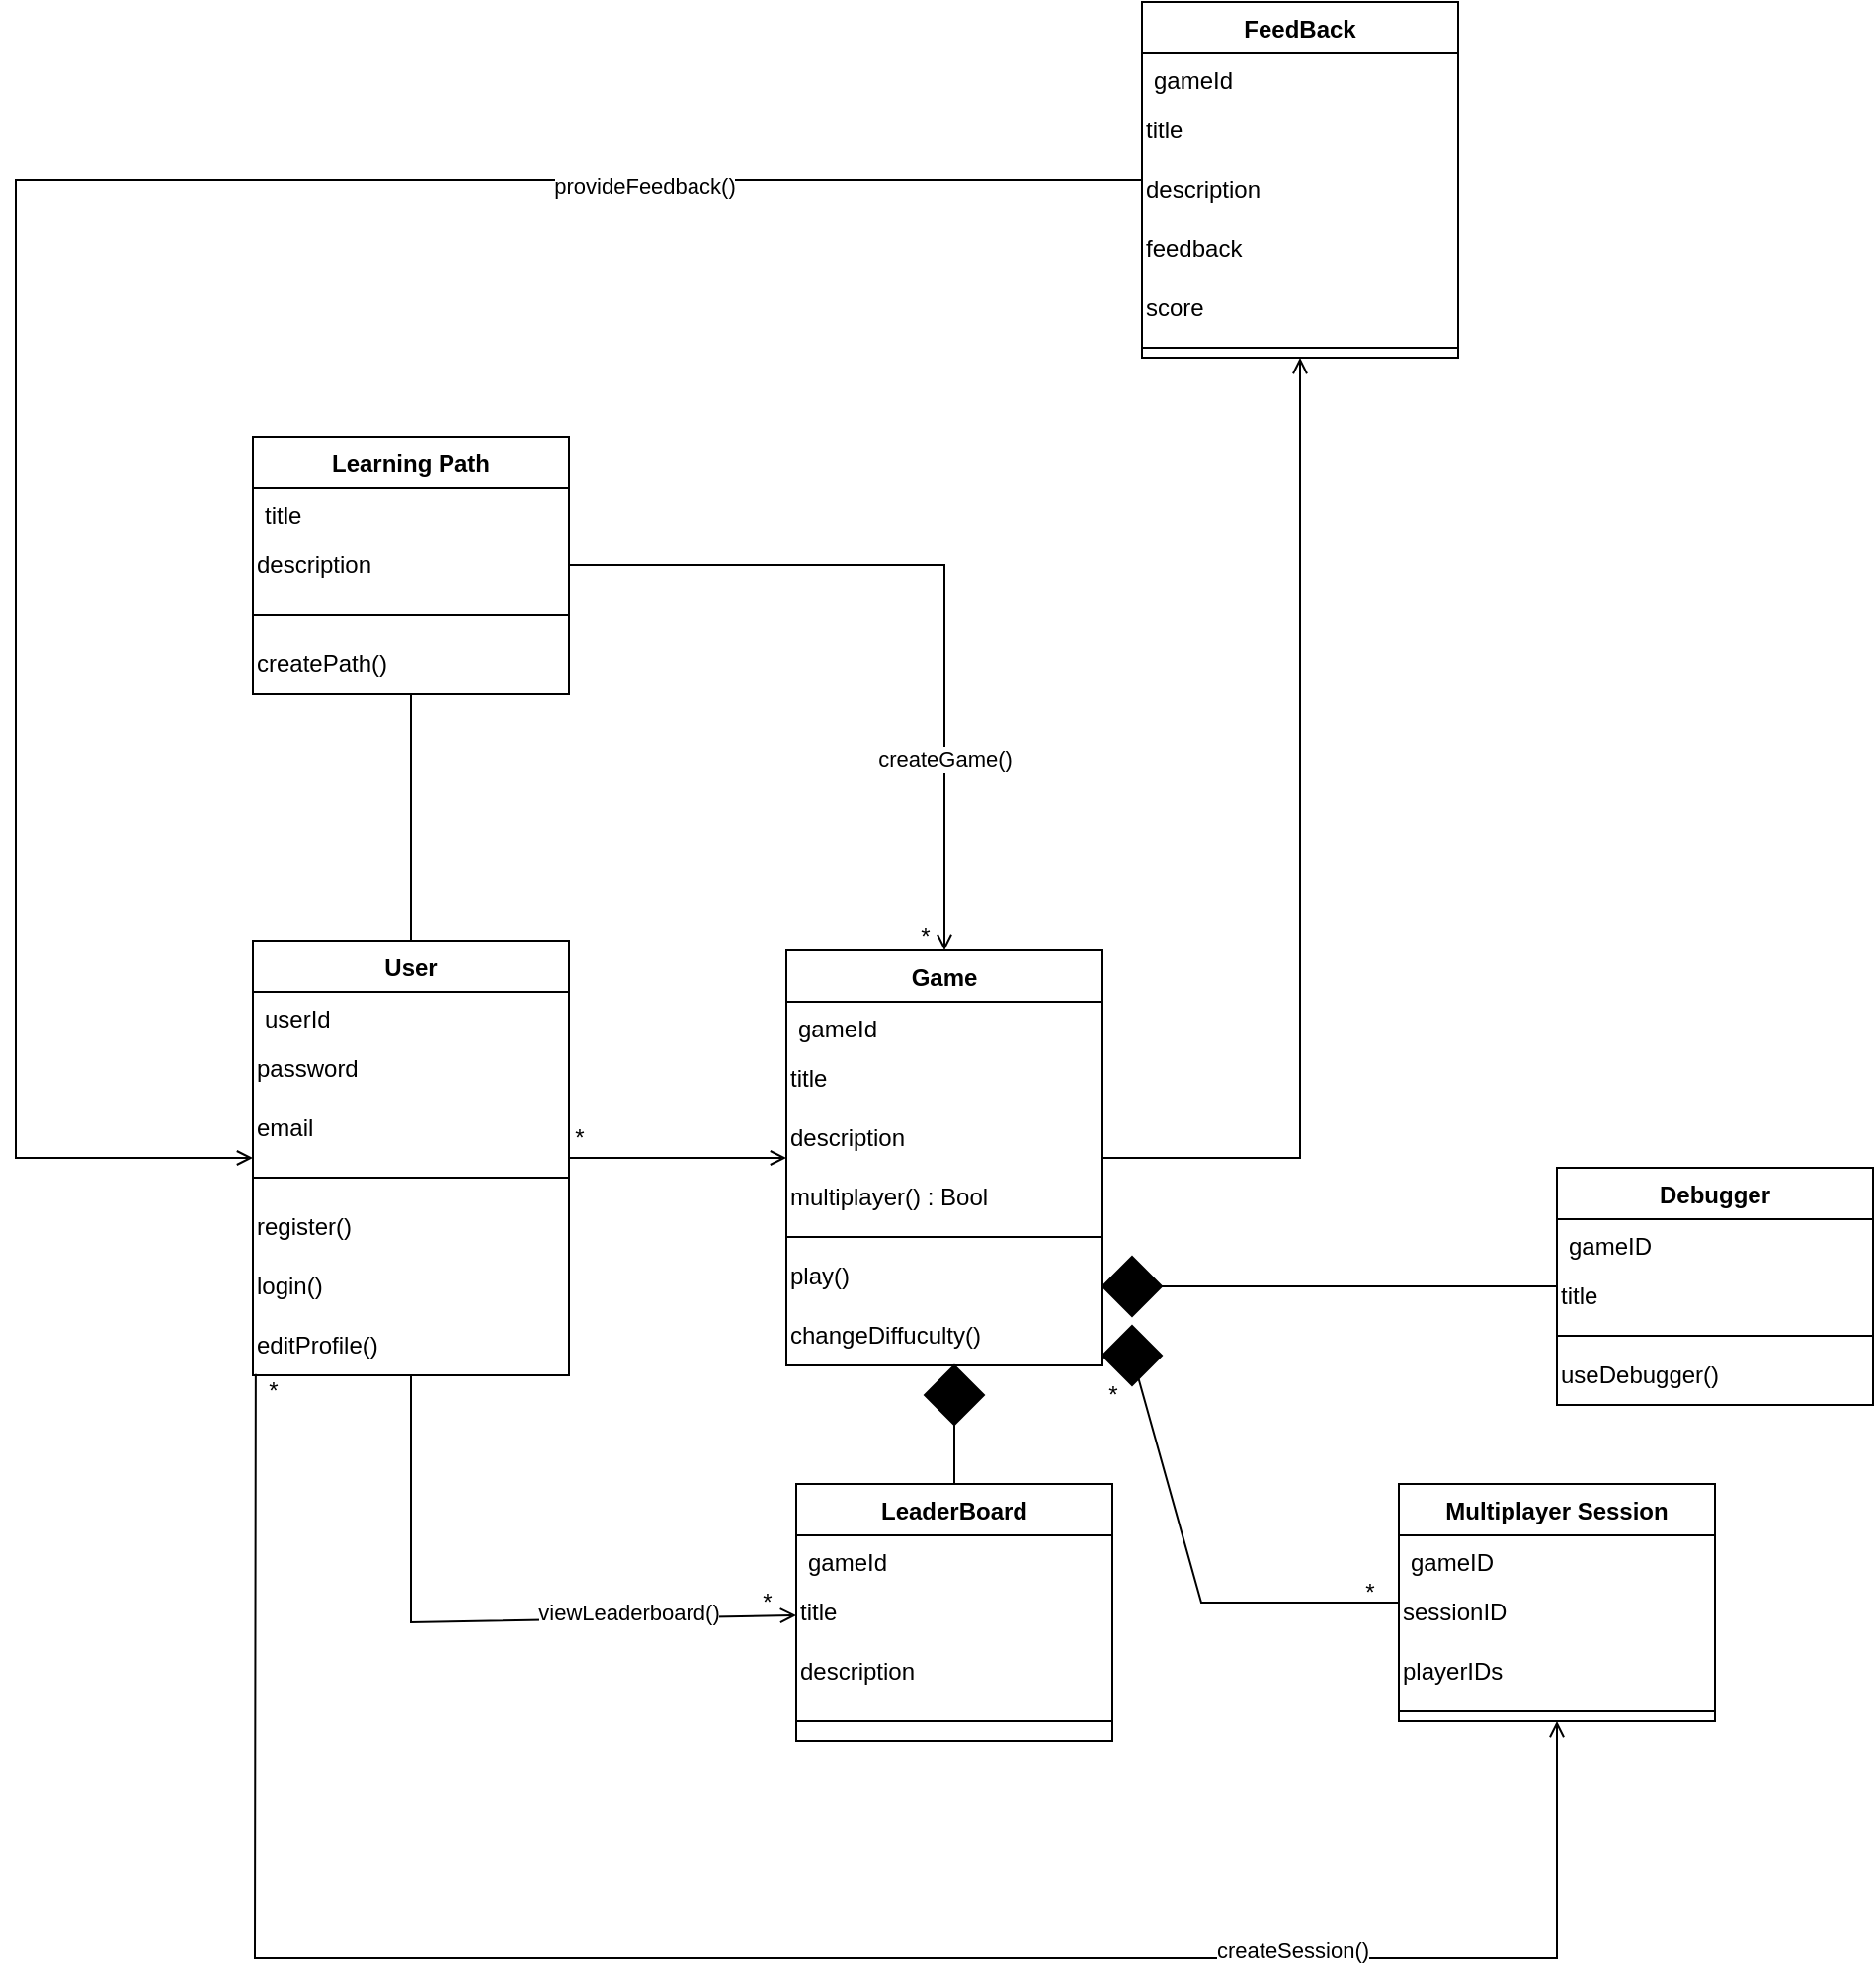 <mxfile version="22.0.8" type="github">
  <diagram name="Page-1" id="pY-ZFwiOUdIzHV5ewGn6">
    <mxGraphModel dx="1435" dy="2180" grid="1" gridSize="10" guides="1" tooltips="1" connect="1" arrows="1" fold="1" page="1" pageScale="1" pageWidth="850" pageHeight="1100" math="0" shadow="0">
      <root>
        <mxCell id="0" />
        <mxCell id="1" parent="0" />
        <mxCell id="7C8xcJrHrY4QOSxnhiZb-1" value="User" style="swimlane;fontStyle=1;align=center;verticalAlign=top;childLayout=stackLayout;horizontal=1;startSize=26;horizontalStack=0;resizeParent=1;resizeParentMax=0;resizeLast=0;collapsible=1;marginBottom=0;whiteSpace=wrap;html=1;" parent="1" vertex="1">
          <mxGeometry x="180" y="175" width="160" height="220" as="geometry" />
        </mxCell>
        <mxCell id="7C8xcJrHrY4QOSxnhiZb-2" value="userId" style="text;strokeColor=none;fillColor=none;align=left;verticalAlign=top;spacingLeft=4;spacingRight=4;overflow=hidden;rotatable=0;points=[[0,0.5],[1,0.5]];portConstraint=eastwest;whiteSpace=wrap;html=1;" parent="7C8xcJrHrY4QOSxnhiZb-1" vertex="1">
          <mxGeometry y="26" width="160" height="24" as="geometry" />
        </mxCell>
        <mxCell id="7C8xcJrHrY4QOSxnhiZb-5" value="password" style="text;html=1;align=left;verticalAlign=middle;resizable=0;points=[];autosize=1;strokeColor=none;fillColor=none;" parent="7C8xcJrHrY4QOSxnhiZb-1" vertex="1">
          <mxGeometry y="50" width="160" height="30" as="geometry" />
        </mxCell>
        <mxCell id="7C8xcJrHrY4QOSxnhiZb-6" value="email" style="text;html=1;align=left;verticalAlign=middle;resizable=0;points=[];autosize=1;strokeColor=none;fillColor=none;" parent="7C8xcJrHrY4QOSxnhiZb-1" vertex="1">
          <mxGeometry y="80" width="160" height="30" as="geometry" />
        </mxCell>
        <mxCell id="7C8xcJrHrY4QOSxnhiZb-3" value="" style="line;strokeWidth=1;fillColor=none;align=left;verticalAlign=middle;spacingTop=-1;spacingLeft=3;spacingRight=3;rotatable=0;labelPosition=right;points=[];portConstraint=eastwest;strokeColor=inherit;" parent="7C8xcJrHrY4QOSxnhiZb-1" vertex="1">
          <mxGeometry y="110" width="160" height="20" as="geometry" />
        </mxCell>
        <mxCell id="7C8xcJrHrY4QOSxnhiZb-8" value="register()" style="text;html=1;align=left;verticalAlign=middle;resizable=0;points=[];autosize=1;strokeColor=none;fillColor=none;" parent="7C8xcJrHrY4QOSxnhiZb-1" vertex="1">
          <mxGeometry y="130" width="160" height="30" as="geometry" />
        </mxCell>
        <mxCell id="7C8xcJrHrY4QOSxnhiZb-10" value="login()" style="text;html=1;align=left;verticalAlign=middle;resizable=0;points=[];autosize=1;strokeColor=none;fillColor=none;" parent="7C8xcJrHrY4QOSxnhiZb-1" vertex="1">
          <mxGeometry y="160" width="160" height="30" as="geometry" />
        </mxCell>
        <mxCell id="7C8xcJrHrY4QOSxnhiZb-11" value="editProfile()" style="text;html=1;align=left;verticalAlign=middle;resizable=0;points=[];autosize=1;strokeColor=none;fillColor=none;" parent="7C8xcJrHrY4QOSxnhiZb-1" vertex="1">
          <mxGeometry y="190" width="160" height="30" as="geometry" />
        </mxCell>
        <mxCell id="7C8xcJrHrY4QOSxnhiZb-12" value="Game" style="swimlane;fontStyle=1;align=center;verticalAlign=top;childLayout=stackLayout;horizontal=1;startSize=26;horizontalStack=0;resizeParent=1;resizeParentMax=0;resizeLast=0;collapsible=1;marginBottom=0;whiteSpace=wrap;html=1;" parent="1" vertex="1">
          <mxGeometry x="450" y="180" width="160" height="210" as="geometry" />
        </mxCell>
        <mxCell id="7C8xcJrHrY4QOSxnhiZb-13" value="gameId" style="text;strokeColor=none;fillColor=none;align=left;verticalAlign=top;spacingLeft=4;spacingRight=4;overflow=hidden;rotatable=0;points=[[0,0.5],[1,0.5]];portConstraint=eastwest;whiteSpace=wrap;html=1;" parent="7C8xcJrHrY4QOSxnhiZb-12" vertex="1">
          <mxGeometry y="26" width="160" height="24" as="geometry" />
        </mxCell>
        <mxCell id="7C8xcJrHrY4QOSxnhiZb-14" value="title" style="text;html=1;align=left;verticalAlign=middle;resizable=0;points=[];autosize=1;strokeColor=none;fillColor=none;" parent="7C8xcJrHrY4QOSxnhiZb-12" vertex="1">
          <mxGeometry y="50" width="160" height="30" as="geometry" />
        </mxCell>
        <mxCell id="7C8xcJrHrY4QOSxnhiZb-15" value="description" style="text;html=1;align=left;verticalAlign=middle;resizable=0;points=[];autosize=1;strokeColor=none;fillColor=none;" parent="7C8xcJrHrY4QOSxnhiZb-12" vertex="1">
          <mxGeometry y="80" width="160" height="30" as="geometry" />
        </mxCell>
        <mxCell id="7C8xcJrHrY4QOSxnhiZb-63" value="multiplayer() : Bool" style="text;html=1;align=left;verticalAlign=middle;resizable=0;points=[];autosize=1;strokeColor=none;fillColor=none;" parent="7C8xcJrHrY4QOSxnhiZb-12" vertex="1">
          <mxGeometry y="110" width="160" height="30" as="geometry" />
        </mxCell>
        <mxCell id="7C8xcJrHrY4QOSxnhiZb-16" value="" style="line;strokeWidth=1;fillColor=none;align=left;verticalAlign=middle;spacingTop=-1;spacingLeft=3;spacingRight=3;rotatable=0;labelPosition=right;points=[];portConstraint=eastwest;strokeColor=inherit;" parent="7C8xcJrHrY4QOSxnhiZb-12" vertex="1">
          <mxGeometry y="140" width="160" height="10" as="geometry" />
        </mxCell>
        <mxCell id="7C8xcJrHrY4QOSxnhiZb-18" value="play()" style="text;html=1;align=left;verticalAlign=middle;resizable=0;points=[];autosize=1;strokeColor=none;fillColor=none;" parent="7C8xcJrHrY4QOSxnhiZb-12" vertex="1">
          <mxGeometry y="150" width="160" height="30" as="geometry" />
        </mxCell>
        <mxCell id="7C8xcJrHrY4QOSxnhiZb-21" value="changeDiffuculty()" style="text;html=1;align=left;verticalAlign=middle;resizable=0;points=[];autosize=1;strokeColor=none;fillColor=none;" parent="7C8xcJrHrY4QOSxnhiZb-12" vertex="1">
          <mxGeometry y="180" width="160" height="30" as="geometry" />
        </mxCell>
        <mxCell id="7C8xcJrHrY4QOSxnhiZb-22" value="" style="endArrow=open;html=1;rounded=0;endFill=0;" parent="1" source="7C8xcJrHrY4QOSxnhiZb-1" target="7C8xcJrHrY4QOSxnhiZb-12" edge="1">
          <mxGeometry width="50" height="50" relative="1" as="geometry">
            <mxPoint x="420" y="380" as="sourcePoint" />
            <mxPoint x="470" y="330" as="targetPoint" />
          </mxGeometry>
        </mxCell>
        <mxCell id="7C8xcJrHrY4QOSxnhiZb-23" value="*" style="text;html=1;align=center;verticalAlign=middle;resizable=0;points=[];autosize=1;strokeColor=none;fillColor=none;" parent="1" vertex="1">
          <mxGeometry x="330" y="260" width="30" height="30" as="geometry" />
        </mxCell>
        <mxCell id="7C8xcJrHrY4QOSxnhiZb-24" value="LeaderBoard" style="swimlane;fontStyle=1;align=center;verticalAlign=top;childLayout=stackLayout;horizontal=1;startSize=26;horizontalStack=0;resizeParent=1;resizeParentMax=0;resizeLast=0;collapsible=1;marginBottom=0;whiteSpace=wrap;html=1;" parent="1" vertex="1">
          <mxGeometry x="455" y="450" width="160" height="130" as="geometry" />
        </mxCell>
        <mxCell id="7C8xcJrHrY4QOSxnhiZb-25" value="gameId" style="text;strokeColor=none;fillColor=none;align=left;verticalAlign=top;spacingLeft=4;spacingRight=4;overflow=hidden;rotatable=0;points=[[0,0.5],[1,0.5]];portConstraint=eastwest;whiteSpace=wrap;html=1;" parent="7C8xcJrHrY4QOSxnhiZb-24" vertex="1">
          <mxGeometry y="26" width="160" height="24" as="geometry" />
        </mxCell>
        <mxCell id="7C8xcJrHrY4QOSxnhiZb-26" value="title" style="text;html=1;align=left;verticalAlign=middle;resizable=0;points=[];autosize=1;strokeColor=none;fillColor=none;" parent="7C8xcJrHrY4QOSxnhiZb-24" vertex="1">
          <mxGeometry y="50" width="160" height="30" as="geometry" />
        </mxCell>
        <mxCell id="7C8xcJrHrY4QOSxnhiZb-27" value="description" style="text;html=1;align=left;verticalAlign=middle;resizable=0;points=[];autosize=1;strokeColor=none;fillColor=none;" parent="7C8xcJrHrY4QOSxnhiZb-24" vertex="1">
          <mxGeometry y="80" width="160" height="30" as="geometry" />
        </mxCell>
        <mxCell id="7C8xcJrHrY4QOSxnhiZb-28" value="" style="line;strokeWidth=1;fillColor=none;align=left;verticalAlign=middle;spacingTop=-1;spacingLeft=3;spacingRight=3;rotatable=0;labelPosition=right;points=[];portConstraint=eastwest;strokeColor=inherit;" parent="7C8xcJrHrY4QOSxnhiZb-24" vertex="1">
          <mxGeometry y="110" width="160" height="20" as="geometry" />
        </mxCell>
        <mxCell id="7C8xcJrHrY4QOSxnhiZb-33" value="" style="endArrow=none;html=1;rounded=0;endFill=0;" parent="1" source="7C8xcJrHrY4QOSxnhiZb-34" target="7C8xcJrHrY4QOSxnhiZb-24" edge="1">
          <mxGeometry width="50" height="50" relative="1" as="geometry">
            <mxPoint x="380" y="510" as="sourcePoint" />
            <mxPoint x="430" y="460" as="targetPoint" />
          </mxGeometry>
        </mxCell>
        <mxCell id="7C8xcJrHrY4QOSxnhiZb-34" value="" style="rhombus;whiteSpace=wrap;html=1;fillColor=#000000;" parent="1" vertex="1">
          <mxGeometry x="520" y="390" width="30" height="30" as="geometry" />
        </mxCell>
        <mxCell id="7C8xcJrHrY4QOSxnhiZb-37" value="" style="endArrow=open;html=1;rounded=0;endFill=0;" parent="1" source="7C8xcJrHrY4QOSxnhiZb-1" target="7C8xcJrHrY4QOSxnhiZb-24" edge="1">
          <mxGeometry width="50" height="50" relative="1" as="geometry">
            <mxPoint x="380" y="510" as="sourcePoint" />
            <mxPoint x="430" y="460" as="targetPoint" />
            <Array as="points">
              <mxPoint x="260" y="520" />
            </Array>
          </mxGeometry>
        </mxCell>
        <mxCell id="7C8xcJrHrY4QOSxnhiZb-38" value="viewLeaderboard()" style="edgeLabel;html=1;align=center;verticalAlign=middle;resizable=0;points=[];" parent="7C8xcJrHrY4QOSxnhiZb-37" vertex="1" connectable="0">
          <mxGeometry x="0.467" y="3" relative="1" as="geometry">
            <mxPoint as="offset" />
          </mxGeometry>
        </mxCell>
        <mxCell id="7C8xcJrHrY4QOSxnhiZb-39" value="Learning Path" style="swimlane;fontStyle=1;align=center;verticalAlign=top;childLayout=stackLayout;horizontal=1;startSize=26;horizontalStack=0;resizeParent=1;resizeParentMax=0;resizeLast=0;collapsible=1;marginBottom=0;whiteSpace=wrap;html=1;" parent="1" vertex="1">
          <mxGeometry x="180" y="-80" width="160" height="130" as="geometry" />
        </mxCell>
        <mxCell id="7C8xcJrHrY4QOSxnhiZb-40" value="title" style="text;strokeColor=none;fillColor=none;align=left;verticalAlign=top;spacingLeft=4;spacingRight=4;overflow=hidden;rotatable=0;points=[[0,0.5],[1,0.5]];portConstraint=eastwest;whiteSpace=wrap;html=1;" parent="7C8xcJrHrY4QOSxnhiZb-39" vertex="1">
          <mxGeometry y="26" width="160" height="24" as="geometry" />
        </mxCell>
        <mxCell id="7C8xcJrHrY4QOSxnhiZb-41" value="description" style="text;html=1;align=left;verticalAlign=middle;resizable=0;points=[];autosize=1;strokeColor=none;fillColor=none;" parent="7C8xcJrHrY4QOSxnhiZb-39" vertex="1">
          <mxGeometry y="50" width="160" height="30" as="geometry" />
        </mxCell>
        <mxCell id="7C8xcJrHrY4QOSxnhiZb-43" value="" style="line;strokeWidth=1;fillColor=none;align=left;verticalAlign=middle;spacingTop=-1;spacingLeft=3;spacingRight=3;rotatable=0;labelPosition=right;points=[];portConstraint=eastwest;strokeColor=inherit;" parent="7C8xcJrHrY4QOSxnhiZb-39" vertex="1">
          <mxGeometry y="80" width="160" height="20" as="geometry" />
        </mxCell>
        <mxCell id="7C8xcJrHrY4QOSxnhiZb-44" value="createPath()" style="text;html=1;align=left;verticalAlign=middle;resizable=0;points=[];autosize=1;strokeColor=none;fillColor=none;" parent="7C8xcJrHrY4QOSxnhiZb-39" vertex="1">
          <mxGeometry y="100" width="160" height="30" as="geometry" />
        </mxCell>
        <mxCell id="7C8xcJrHrY4QOSxnhiZb-48" value="" style="endArrow=none;html=1;rounded=0;endFill=0;" parent="1" source="7C8xcJrHrY4QOSxnhiZb-1" target="7C8xcJrHrY4QOSxnhiZb-39" edge="1">
          <mxGeometry width="50" height="50" relative="1" as="geometry">
            <mxPoint x="420" y="180" as="sourcePoint" />
            <mxPoint x="210" y="-40" as="targetPoint" />
          </mxGeometry>
        </mxCell>
        <mxCell id="7C8xcJrHrY4QOSxnhiZb-51" value="" style="endArrow=open;html=1;rounded=0;endFill=0;" parent="1" source="7C8xcJrHrY4QOSxnhiZb-39" target="7C8xcJrHrY4QOSxnhiZb-12" edge="1">
          <mxGeometry width="50" height="50" relative="1" as="geometry">
            <mxPoint x="420" y="280" as="sourcePoint" />
            <mxPoint x="470" y="230" as="targetPoint" />
            <Array as="points">
              <mxPoint x="530" y="-15" />
            </Array>
          </mxGeometry>
        </mxCell>
        <mxCell id="7C8xcJrHrY4QOSxnhiZb-52" value="createGame()" style="edgeLabel;html=1;align=center;verticalAlign=middle;resizable=0;points=[];" parent="7C8xcJrHrY4QOSxnhiZb-51" vertex="1" connectable="0">
          <mxGeometry x="0.492" relative="1" as="geometry">
            <mxPoint y="1" as="offset" />
          </mxGeometry>
        </mxCell>
        <mxCell id="7C8xcJrHrY4QOSxnhiZb-53" value="FeedBack" style="swimlane;fontStyle=1;align=center;verticalAlign=top;childLayout=stackLayout;horizontal=1;startSize=26;horizontalStack=0;resizeParent=1;resizeParentMax=0;resizeLast=0;collapsible=1;marginBottom=0;whiteSpace=wrap;html=1;" parent="1" vertex="1">
          <mxGeometry x="630" y="-300" width="160" height="180" as="geometry" />
        </mxCell>
        <mxCell id="7C8xcJrHrY4QOSxnhiZb-54" value="gameId" style="text;strokeColor=none;fillColor=none;align=left;verticalAlign=top;spacingLeft=4;spacingRight=4;overflow=hidden;rotatable=0;points=[[0,0.5],[1,0.5]];portConstraint=eastwest;whiteSpace=wrap;html=1;" parent="7C8xcJrHrY4QOSxnhiZb-53" vertex="1">
          <mxGeometry y="26" width="160" height="24" as="geometry" />
        </mxCell>
        <mxCell id="7C8xcJrHrY4QOSxnhiZb-55" value="title" style="text;html=1;align=left;verticalAlign=middle;resizable=0;points=[];autosize=1;strokeColor=none;fillColor=none;" parent="7C8xcJrHrY4QOSxnhiZb-53" vertex="1">
          <mxGeometry y="50" width="160" height="30" as="geometry" />
        </mxCell>
        <mxCell id="7C8xcJrHrY4QOSxnhiZb-56" value="description" style="text;html=1;align=left;verticalAlign=middle;resizable=0;points=[];autosize=1;strokeColor=none;fillColor=none;" parent="7C8xcJrHrY4QOSxnhiZb-53" vertex="1">
          <mxGeometry y="80" width="160" height="30" as="geometry" />
        </mxCell>
        <mxCell id="7C8xcJrHrY4QOSxnhiZb-61" value="feedback" style="text;html=1;align=left;verticalAlign=middle;resizable=0;points=[];autosize=1;strokeColor=none;fillColor=none;" parent="7C8xcJrHrY4QOSxnhiZb-53" vertex="1">
          <mxGeometry y="110" width="160" height="30" as="geometry" />
        </mxCell>
        <mxCell id="7C8xcJrHrY4QOSxnhiZb-62" value="score" style="text;html=1;align=left;verticalAlign=middle;resizable=0;points=[];autosize=1;strokeColor=none;fillColor=none;" parent="7C8xcJrHrY4QOSxnhiZb-53" vertex="1">
          <mxGeometry y="140" width="160" height="30" as="geometry" />
        </mxCell>
        <mxCell id="7C8xcJrHrY4QOSxnhiZb-57" value="" style="line;strokeWidth=1;fillColor=none;align=left;verticalAlign=middle;spacingTop=-1;spacingLeft=3;spacingRight=3;rotatable=0;labelPosition=right;points=[];portConstraint=eastwest;strokeColor=inherit;" parent="7C8xcJrHrY4QOSxnhiZb-53" vertex="1">
          <mxGeometry y="170" width="160" height="10" as="geometry" />
        </mxCell>
        <mxCell id="7C8xcJrHrY4QOSxnhiZb-64" value="" style="endArrow=open;html=1;rounded=0;endFill=0;" parent="1" source="7C8xcJrHrY4QOSxnhiZb-12" target="7C8xcJrHrY4QOSxnhiZb-53" edge="1">
          <mxGeometry width="50" height="50" relative="1" as="geometry">
            <mxPoint x="730" y="260" as="sourcePoint" />
            <mxPoint x="730" y="200" as="targetPoint" />
            <Array as="points">
              <mxPoint x="710" y="285" />
            </Array>
          </mxGeometry>
        </mxCell>
        <mxCell id="7C8xcJrHrY4QOSxnhiZb-65" value="" style="endArrow=open;html=1;rounded=0;endFill=0;" parent="1" source="7C8xcJrHrY4QOSxnhiZb-53" target="7C8xcJrHrY4QOSxnhiZb-1" edge="1">
          <mxGeometry width="50" height="50" relative="1" as="geometry">
            <mxPoint x="560" y="-100" as="sourcePoint" />
            <mxPoint x="60" y="330" as="targetPoint" />
            <Array as="points">
              <mxPoint x="60" y="-210" />
              <mxPoint x="60" y="285" />
            </Array>
          </mxGeometry>
        </mxCell>
        <mxCell id="7C8xcJrHrY4QOSxnhiZb-66" value="provideFeedback()" style="edgeLabel;html=1;align=center;verticalAlign=middle;resizable=0;points=[];" parent="7C8xcJrHrY4QOSxnhiZb-65" vertex="1" connectable="0">
          <mxGeometry x="-0.575" y="3" relative="1" as="geometry">
            <mxPoint as="offset" />
          </mxGeometry>
        </mxCell>
        <mxCell id="7C8xcJrHrY4QOSxnhiZb-68" value="Debugger" style="swimlane;fontStyle=1;align=center;verticalAlign=top;childLayout=stackLayout;horizontal=1;startSize=26;horizontalStack=0;resizeParent=1;resizeParentMax=0;resizeLast=0;collapsible=1;marginBottom=0;whiteSpace=wrap;html=1;" parent="1" vertex="1">
          <mxGeometry x="840" y="290" width="160" height="120" as="geometry" />
        </mxCell>
        <mxCell id="7C8xcJrHrY4QOSxnhiZb-69" value="gameID" style="text;strokeColor=none;fillColor=none;align=left;verticalAlign=top;spacingLeft=4;spacingRight=4;overflow=hidden;rotatable=0;points=[[0,0.5],[1,0.5]];portConstraint=eastwest;whiteSpace=wrap;html=1;" parent="7C8xcJrHrY4QOSxnhiZb-68" vertex="1">
          <mxGeometry y="26" width="160" height="24" as="geometry" />
        </mxCell>
        <mxCell id="7C8xcJrHrY4QOSxnhiZb-70" value="title" style="text;html=1;align=left;verticalAlign=middle;resizable=0;points=[];autosize=1;strokeColor=none;fillColor=none;" parent="7C8xcJrHrY4QOSxnhiZb-68" vertex="1">
          <mxGeometry y="50" width="160" height="30" as="geometry" />
        </mxCell>
        <mxCell id="7C8xcJrHrY4QOSxnhiZb-73" value="" style="line;strokeWidth=1;fillColor=none;align=left;verticalAlign=middle;spacingTop=-1;spacingLeft=3;spacingRight=3;rotatable=0;labelPosition=right;points=[];portConstraint=eastwest;strokeColor=inherit;" parent="7C8xcJrHrY4QOSxnhiZb-68" vertex="1">
          <mxGeometry y="80" width="160" height="10" as="geometry" />
        </mxCell>
        <mxCell id="7C8xcJrHrY4QOSxnhiZb-74" value="useDebugger()" style="text;html=1;align=left;verticalAlign=middle;resizable=0;points=[];autosize=1;strokeColor=none;fillColor=none;" parent="7C8xcJrHrY4QOSxnhiZb-68" vertex="1">
          <mxGeometry y="90" width="160" height="30" as="geometry" />
        </mxCell>
        <mxCell id="7C8xcJrHrY4QOSxnhiZb-77" value="" style="endArrow=none;html=1;rounded=0;" parent="1" source="7C8xcJrHrY4QOSxnhiZb-68" target="7C8xcJrHrY4QOSxnhiZb-76" edge="1">
          <mxGeometry width="50" height="50" relative="1" as="geometry">
            <mxPoint x="850" y="413" as="sourcePoint" />
            <mxPoint x="610" y="317" as="targetPoint" />
          </mxGeometry>
        </mxCell>
        <mxCell id="7C8xcJrHrY4QOSxnhiZb-76" value="" style="rhombus;whiteSpace=wrap;html=1;fillColor=#000000;" parent="1" vertex="1">
          <mxGeometry x="610" y="335" width="30" height="30" as="geometry" />
        </mxCell>
        <mxCell id="7C8xcJrHrY4QOSxnhiZb-78" value="Multiplayer Session" style="swimlane;fontStyle=1;align=center;verticalAlign=top;childLayout=stackLayout;horizontal=1;startSize=26;horizontalStack=0;resizeParent=1;resizeParentMax=0;resizeLast=0;collapsible=1;marginBottom=0;whiteSpace=wrap;html=1;" parent="1" vertex="1">
          <mxGeometry x="760" y="450" width="160" height="120" as="geometry" />
        </mxCell>
        <mxCell id="7C8xcJrHrY4QOSxnhiZb-79" value="gameID" style="text;strokeColor=none;fillColor=none;align=left;verticalAlign=top;spacingLeft=4;spacingRight=4;overflow=hidden;rotatable=0;points=[[0,0.5],[1,0.5]];portConstraint=eastwest;whiteSpace=wrap;html=1;" parent="7C8xcJrHrY4QOSxnhiZb-78" vertex="1">
          <mxGeometry y="26" width="160" height="24" as="geometry" />
        </mxCell>
        <mxCell id="7C8xcJrHrY4QOSxnhiZb-80" value="sessionID" style="text;html=1;align=left;verticalAlign=middle;resizable=0;points=[];autosize=1;strokeColor=none;fillColor=none;" parent="7C8xcJrHrY4QOSxnhiZb-78" vertex="1">
          <mxGeometry y="50" width="160" height="30" as="geometry" />
        </mxCell>
        <mxCell id="7C8xcJrHrY4QOSxnhiZb-82" value="playerIDs" style="text;html=1;align=left;verticalAlign=middle;resizable=0;points=[];autosize=1;strokeColor=none;fillColor=none;" parent="7C8xcJrHrY4QOSxnhiZb-78" vertex="1">
          <mxGeometry y="80" width="160" height="30" as="geometry" />
        </mxCell>
        <mxCell id="7C8xcJrHrY4QOSxnhiZb-83" value="" style="line;strokeWidth=1;fillColor=none;align=left;verticalAlign=middle;spacingTop=-1;spacingLeft=3;spacingRight=3;rotatable=0;labelPosition=right;points=[];portConstraint=eastwest;strokeColor=inherit;" parent="7C8xcJrHrY4QOSxnhiZb-78" vertex="1">
          <mxGeometry y="110" width="160" height="10" as="geometry" />
        </mxCell>
        <mxCell id="7C8xcJrHrY4QOSxnhiZb-88" value="" style="endArrow=none;html=1;rounded=0;endFill=0;" parent="1" source="7C8xcJrHrY4QOSxnhiZb-78" target="7C8xcJrHrY4QOSxnhiZb-90" edge="1">
          <mxGeometry width="50" height="50" relative="1" as="geometry">
            <mxPoint x="730" y="550" as="sourcePoint" />
            <mxPoint x="720" y="520" as="targetPoint" />
            <Array as="points">
              <mxPoint x="660" y="510" />
            </Array>
          </mxGeometry>
        </mxCell>
        <mxCell id="7C8xcJrHrY4QOSxnhiZb-90" value="" style="rhombus;whiteSpace=wrap;html=1;fillColor=#000000;" parent="1" vertex="1">
          <mxGeometry x="610" y="370" width="30" height="30" as="geometry" />
        </mxCell>
        <mxCell id="7C8xcJrHrY4QOSxnhiZb-93" value="*" style="text;html=1;align=center;verticalAlign=middle;resizable=0;points=[];autosize=1;strokeColor=none;fillColor=none;" parent="1" vertex="1">
          <mxGeometry x="600" y="390" width="30" height="30" as="geometry" />
        </mxCell>
        <mxCell id="7C8xcJrHrY4QOSxnhiZb-94" value="" style="endArrow=open;html=1;rounded=0;exitX=0.009;exitY=0.98;exitDx=0;exitDy=0;exitPerimeter=0;endFill=0;" parent="1" source="7C8xcJrHrY4QOSxnhiZb-11" target="7C8xcJrHrY4QOSxnhiZb-78" edge="1">
          <mxGeometry width="50" height="50" relative="1" as="geometry">
            <mxPoint x="490" y="430" as="sourcePoint" />
            <mxPoint x="870" y="690" as="targetPoint" />
            <Array as="points">
              <mxPoint x="181" y="690" />
              <mxPoint x="840" y="690" />
            </Array>
          </mxGeometry>
        </mxCell>
        <mxCell id="7C8xcJrHrY4QOSxnhiZb-95" value="createSession()" style="edgeLabel;html=1;align=center;verticalAlign=middle;resizable=0;points=[];" parent="7C8xcJrHrY4QOSxnhiZb-94" vertex="1" connectable="0">
          <mxGeometry x="0.526" y="4" relative="1" as="geometry">
            <mxPoint as="offset" />
          </mxGeometry>
        </mxCell>
        <mxCell id="mvbsk_D5tr1hFuZK7gOH-7" value="*" style="text;html=1;align=center;verticalAlign=middle;resizable=0;points=[];autosize=1;strokeColor=none;fillColor=none;" parent="1" vertex="1">
          <mxGeometry x="175" y="388" width="30" height="30" as="geometry" />
        </mxCell>
        <mxCell id="mvbsk_D5tr1hFuZK7gOH-8" value="*" style="text;html=1;align=center;verticalAlign=middle;resizable=0;points=[];autosize=1;strokeColor=none;fillColor=none;" parent="1" vertex="1">
          <mxGeometry x="505" y="158" width="30" height="30" as="geometry" />
        </mxCell>
        <mxCell id="mvbsk_D5tr1hFuZK7gOH-9" value="*" style="text;html=1;align=center;verticalAlign=middle;resizable=0;points=[];autosize=1;strokeColor=none;fillColor=none;" parent="1" vertex="1">
          <mxGeometry x="425" y="495" width="30" height="30" as="geometry" />
        </mxCell>
        <mxCell id="mvbsk_D5tr1hFuZK7gOH-10" value="*" style="text;html=1;align=center;verticalAlign=middle;resizable=0;points=[];autosize=1;strokeColor=none;fillColor=none;" parent="1" vertex="1">
          <mxGeometry x="730" y="490" width="30" height="30" as="geometry" />
        </mxCell>
      </root>
    </mxGraphModel>
  </diagram>
</mxfile>
